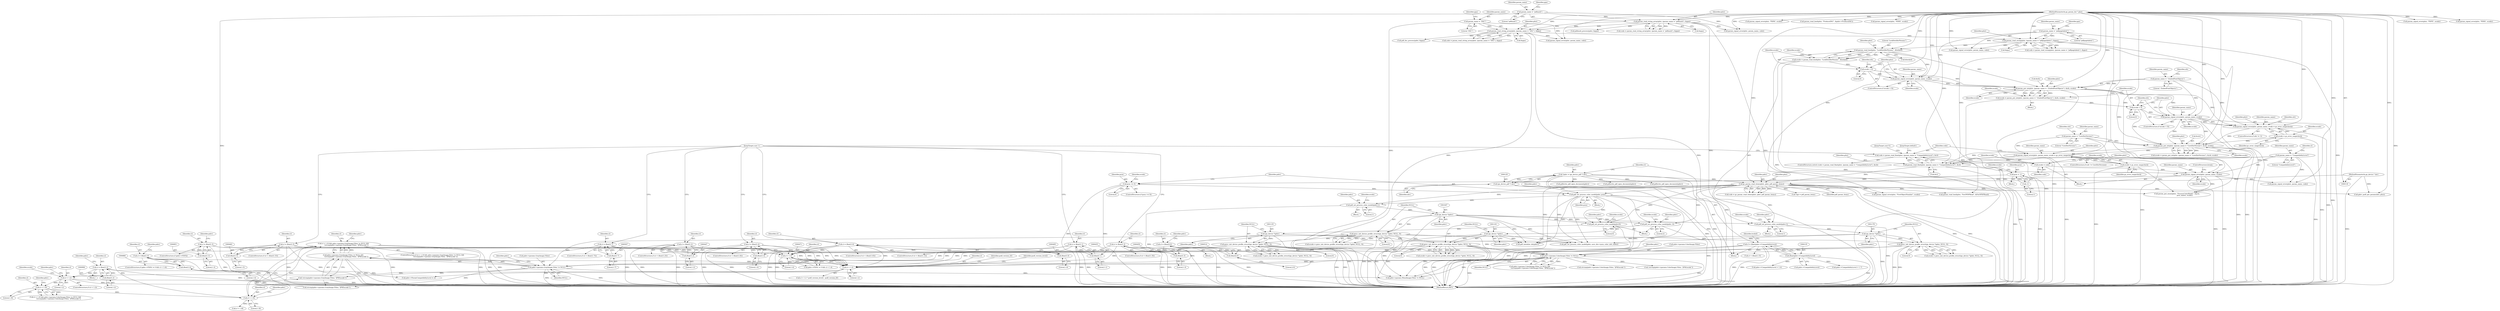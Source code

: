 digraph "0_ghostscript_c3476dde7743761a4e1d39a631716199b696b880@API" {
"1001226" [label="(Call,cl < 1.5f && pdev->params.GrayImage.Filter != NULL &&\n            !strcmp(pdev->params.GrayImage.Filter, \"JPXEncode\"))"];
"1001227" [label="(Call,cl < 1.5f)"];
"1001192" [label="(Call,cl < 1.5f)"];
"1000946" [label="(Call,cl < 1.2)"];
"1000903" [label="(Call,cl = (float)1.2)"];
"1000905" [label="(Call,(float)1.2)"];
"1000873" [label="(Call,cl < 1.2)"];
"1000848" [label="(Call,cl = (float)1.3)"];
"1000850" [label="(Call,(float)1.3)"];
"1000456" [label="(Call,cl = (float)1.3)"];
"1000458" [label="(Call,(float)1.3)"];
"1000492" [label="(Call,cl = (float)1.6)"];
"1000494" [label="(Call,(float)1.6)"];
"1000863" [label="(Call,cl = (float)1.4)"];
"1000865" [label="(Call,(float)1.4)"];
"1000468" [label="(Call,cl = (float)1.4)"];
"1000470" [label="(Call,(float)1.4)"];
"1000444" [label="(Call,cl = (float)1.2)"];
"1000446" [label="(Call,(float)1.2)"];
"1000504" [label="(Call,cl = (float)1.7)"];
"1000506" [label="(Call,(float)1.7)"];
"1000511" [label="(Call,cl = (float)2.0)"];
"1000513" [label="(Call,(float)2.0)"];
"1000480" [label="(Call,cl = (float)1.5)"];
"1000482" [label="(Call,(float)1.5)"];
"1000860" [label="(Call,cl < 1.4)"];
"1000432" [label="(Call,cl = (float)1.1)"];
"1000434" [label="(Call,(float)1.1)"];
"1000132" [label="(Call,cl = (float)pdev->CompatibilityLevel)"];
"1000134" [label="(Call,(float)pdev->CompatibilityLevel)"];
"1001230" [label="(Call,pdev->params.GrayImage.Filter != NULL &&\n            !strcmp(pdev->params.GrayImage.Filter, \"JPXEncode\"))"];
"1001231" [label="(Call,pdev->params.GrayImage.Filter != NULL)"];
"1001045" [label="(Call,gsicc_init_device_profile_struct((gx_device *)pdev, NULL, 0))"];
"1001046" [label="(Call,(gx_device *)pdev)"];
"1001040" [label="(Call,pdf_set_process_color_model(pdev,1))"];
"1000670" [label="(Call,pdf_set_process_color_model(pdev, pcm))"];
"1000549" [label="(Call,gs_param_read_items(plist, pdev, pdf_param_items))"];
"1000410" [label="(Call,param_signal_error(plist, param_name, ecode))"];
"1000398" [label="(Call,param_read_float(plist, (param_name = \"CompatibilityLevel\"), &cl))"];
"1000389" [label="(Call,param_signal_error(plist, param_name, ecode = gs_error_rangecheck))"];
"1000370" [label="(Call,param_put_int(plist, (param_name = \"CoreDistVersion\"), &cdv, ecode))"];
"1000357" [label="(Call,param_signal_error(plist, param_name, ecode = gs_error_rangecheck))"];
"1000349" [label="(Call,param_signal_error(plist, param_name, ecode))"];
"1000337" [label="(Call,param_put_int(plist, (param_name = \".EmbedFontObjects\"), &efo, ecode))"];
"1000317" [label="(Call,param_read_bool(plist, \"LockDistillerParams\", &locked))"];
"1000250" [label="(Call,param_read_string(plist, (param_name = \"pdfpagelabels\"), &pps))"];
"1000206" [label="(Call,param_read_string_array(plist, (param_name = \"DSC\"), &ppa))"];
"1000162" [label="(Call,param_read_string_array(plist, (param_name = \"pdfmark\"), &ppa))"];
"1000121" [label="(MethodParameterIn,gs_param_list * plist)"];
"1000164" [label="(Call,param_name = \"pdfmark\")"];
"1000208" [label="(Call,param_name = \"DSC\")"];
"1000252" [label="(Call,param_name = \"pdfpagelabels\")"];
"1000326" [label="(Call,param_signal_error(plist, param_name, ecode))"];
"1000323" [label="(Call,ecode < 0)"];
"1000315" [label="(Call,ecode = param_read_bool(plist, \"LockDistillerParams\", &locked))"];
"1000339" [label="(Call,param_name = \".EmbedFontObjects\")"];
"1000346" [label="(Call,ecode < 0)"];
"1000335" [label="(Call,ecode = param_put_int(plist, (param_name = \".EmbedFontObjects\"), &efo, ecode))"];
"1000360" [label="(Call,ecode = gs_error_rangecheck)"];
"1000372" [label="(Call,param_name = \"CoreDistVersion\")"];
"1000392" [label="(Call,ecode = gs_error_rangecheck)"];
"1000400" [label="(Call,param_name = \"CompatibilityLevel\")"];
"1000407" [label="(Call,ecode = code)"];
"1000396" [label="(Call,code = param_read_float(plist, (param_name = \"CompatibilityLevel\"), &cl))"];
"1000126" [label="(Call,*pdev = (gx_device_pdf *) dev)"];
"1000128" [label="(Call,(gx_device_pdf *) dev)"];
"1000119" [label="(MethodParameterIn,gx_device * dev)"];
"1000666" [label="(Call,pcm >= 0)"];
"1000652" [label="(Call,pcm = -1)"];
"1000654" [label="(Call,-1)"];
"1001133" [label="(Call,gsicc_init_device_profile_struct((gx_device *)pdev, NULL, 0))"];
"1001134" [label="(Call,(gx_device *)pdev)"];
"1001128" [label="(Call,pdf_set_process_color_model(pdev,0))"];
"1001099" [label="(Call,gsicc_init_device_profile_struct((gx_device *)pdev, NULL, 0))"];
"1001100" [label="(Call,(gx_device *)pdev)"];
"1001094" [label="(Call,pdf_set_process_color_model(pdev, 2))"];
"1001176" [label="(Call,gsicc_init_device_profile_struct((gx_device *)pdev, NULL, 0))"];
"1001177" [label="(Call,(gx_device *)pdev)"];
"1001171" [label="(Call,pdf_set_process_color_model(pdev,1))"];
"1001196" [label="(Call,pdev->params.ColorImage.Filter != NULL)"];
"1001240" [label="(Call,!strcmp(pdev->params.GrayImage.Filter, \"JPXEncode\"))"];
"1000561" [label="(Call,param_read_bool(plist, \"ForOPDFRead\", &ForOPDFRead))"];
"1001192" [label="(Call,cl < 1.5f)"];
"1000494" [label="(Call,(float)1.6)"];
"1000326" [label="(Call,param_signal_error(plist, param_name, ecode))"];
"1000482" [label="(Call,(float)1.5)"];
"1000667" [label="(Identifier,pcm)"];
"1000391" [label="(Identifier,param_name)"];
"1001102" [label="(Identifier,pdev)"];
"1000401" [label="(Identifier,param_name)"];
"1001174" [label="(Call,ecode = gsicc_init_device_profile_struct((gx_device *)pdev, NULL, 0))"];
"1000864" [label="(Identifier,cl)"];
"1000515" [label="(Literal,2.0)"];
"1000672" [label="(Identifier,pcm)"];
"1001095" [label="(Identifier,pdev)"];
"1000340" [label="(Identifier,param_name)"];
"1000469" [label="(Identifier,cl)"];
"1000547" [label="(Call,code = gs_param_read_items(plist, pdev, pdf_param_items))"];
"1001228" [label="(Identifier,cl)"];
"1000371" [label="(Identifier,plist)"];
"1000375" [label="(Call,&cdv)"];
"1000402" [label="(Literal,\"CompatibilityLevel\")"];
"1000848" [label="(Call,cl = (float)1.3)"];
"1001181" [label="(Literal,0)"];
"1001227" [label="(Call,cl < 1.5f)"];
"1000873" [label="(Call,cl < 1.2)"];
"1000551" [label="(Identifier,pdev)"];
"1000127" [label="(Identifier,pdev)"];
"1000506" [label="(Call,(float)1.7)"];
"1000946" [label="(Call,cl < 1.2)"];
"1001048" [label="(Identifier,pdev)"];
"1000207" [label="(Identifier,plist)"];
"1000362" [label="(Identifier,gs_error_rangecheck)"];
"1000376" [label="(Identifier,cdv)"];
"1000254" [label="(Literal,\"pdfpagelabels\")"];
"1000957" [label="(Call,gdev_psdf_put_params(dev, plist))"];
"1000956" [label="(Identifier,ecode)"];
"1000952" [label="(Identifier,pdev)"];
"1001262" [label="(Call,cl < 1.4f)"];
"1001129" [label="(Identifier,pdev)"];
"1000345" [label="(ControlStructure,if (ecode < 0))"];
"1000675" [label="(Identifier,pdev)"];
"1000128" [label="(Call,(gx_device_pdf *) dev)"];
"1001241" [label="(Call,strcmp(pdev->params.GrayImage.Filter, \"JPXEncode\"))"];
"1000492" [label="(Call,cl = (float)1.6)"];
"1000470" [label="(Call,(float)1.4)"];
"1000505" [label="(Identifier,cl)"];
"1000852" [label="(Literal,1.3)"];
"1000377" [label="(Identifier,ecode)"];
"1000352" [label="(Identifier,ecode)"];
"1001046" [label="(Call,(gx_device *)pdev)"];
"1000945" [label="(ControlStructure,if (cl < 1.2))"];
"1000175" [label="(Call,pdfwrite_pdf_open_document(pdev))"];
"1001097" [label="(Call,ecode = gsicc_init_device_profile_struct((gx_device *)pdev, NULL, 0))"];
"1000792" [label="(Call,param_signal_error(plist, \"PDFX\", ecode))"];
"1001204" [label="(Identifier,NULL)"];
"1000360" [label="(Call,ecode = gs_error_rangecheck)"];
"1000336" [label="(Identifier,ecode)"];
"1000415" [label="(JumpTarget,case 0:)"];
"1000403" [label="(Call,&cl)"];
"1001131" [label="(Call,ecode = gsicc_init_device_profile_struct((gx_device *)pdev, NULL, 0))"];
"1001511" [label="(Call,*ppi = pdf_param_items)"];
"1001253" [label="(Identifier,pdev)"];
"1000134" [label="(Call,(float)pdev->CompatibilityLevel)"];
"1000948" [label="(Literal,1.2)"];
"1000330" [label="(Block,)"];
"1000444" [label="(Call,cl = (float)1.2)"];
"1001043" [label="(Call,ecode = gsicc_init_device_profile_struct((gx_device *)pdev, NULL, 0))"];
"1000122" [label="(Block,)"];
"1001235" [label="(Identifier,pdev)"];
"1000436" [label="(Literal,1.1)"];
"1001200" [label="(Identifier,pdev)"];
"1000162" [label="(Call,param_read_string_array(plist, (param_name = \"pdfmark\"), &ppa))"];
"1001179" [label="(Identifier,pdev)"];
"1000658" [label="(Call,param_put_enum(plist, \"ProcessColorModel\", &pcm,\n                               pcm_names, ecode))"];
"1000882" [label="(Block,)"];
"1000433" [label="(Identifier,cl)"];
"1000361" [label="(Identifier,ecode)"];
"1001490" [label="(Call,pdf_set_process_color_model(pdev, save_dev->pcm_color_info_index))"];
"1001094" [label="(Call,pdf_set_process_color_model(pdev, 2))"];
"1000726" [label="(Call,param_signal_error(plist, \"PDFA\", ecode))"];
"1000307" [label="(Call,param_signal_error(plist, param_name, code))"];
"1000206" [label="(Call,param_read_string_array(plist, (param_name = \"DSC\"), &ppa))"];
"1001130" [label="(Literal,0)"];
"1001180" [label="(Identifier,NULL)"];
"1000504" [label="(Call,cl = (float)1.7)"];
"1000705" [label="(Call,param_signal_error(plist, param_name, code))"];
"1001138" [label="(Literal,0)"];
"1000666" [label="(Call,pcm >= 0)"];
"1000645" [label="(Call,param_signal_error(plist, \"FirstObjectNumber\", ecode))"];
"1001175" [label="(Identifier,ecode)"];
"1000513" [label="(Call,(float)2.0)"];
"1000204" [label="(Call,code = param_read_string_array(plist, (param_name = \"DSC\"), &ppa))"];
"1000359" [label="(Identifier,param_name)"];
"1000405" [label="(Block,)"];
"1001263" [label="(Identifier,cl)"];
"1000136" [label="(Call,pdev->CompatibilityLevel)"];
"1000498" [label="(ControlStructure,if (cl < (float)1.75))"];
"1000275" [label="(Call,pdfwrite_pdf_open_document(pdev))"];
"1000212" [label="(Identifier,ppa)"];
"1001137" [label="(Identifier,NULL)"];
"1001062" [label="(Block,)"];
"1000413" [label="(Identifier,ecode)"];
"1001226" [label="(Call,cl < 1.5f && pdev->params.GrayImage.Filter != NULL &&\n            !strcmp(pdev->params.GrayImage.Filter, \"JPXEncode\"))"];
"1000253" [label="(Identifier,param_name)"];
"1000256" [label="(Identifier,pps)"];
"1000319" [label="(Literal,\"LockDistillerParams\")"];
"1000255" [label="(Call,&pps)"];
"1000874" [label="(Identifier,cl)"];
"1000323" [label="(Call,ecode < 0)"];
"1001173" [label="(Literal,1)"];
"1001100" [label="(Call,(gx_device *)pdev)"];
"1000774" [label="(Call,param_signal_error(plist, \"PDFA\", ecode))"];
"1000432" [label="(Call,cl = (float)1.1)"];
"1000531" [label="(JumpTarget,case 1:)"];
"1000346" [label="(Call,ecode < 0)"];
"1001040" [label="(Call,pdf_set_process_color_model(pdev,1))"];
"1000322" [label="(ControlStructure,if (ecode < 0))"];
"1001104" [label="(Literal,0)"];
"1000434" [label="(Call,(float)1.1)"];
"1000389" [label="(Call,param_signal_error(plist, param_name, ecode = gs_error_rangecheck))"];
"1000370" [label="(Call,param_put_int(plist, (param_name = \"CoreDistVersion\"), &cdv, ecode))"];
"1000450" [label="(ControlStructure,if (cl < (float)1.35))"];
"1000904" [label="(Identifier,cl)"];
"1001232" [label="(Call,pdev->params.GrayImage.Filter)"];
"1000493" [label="(Identifier,cl)"];
"1000550" [label="(Identifier,plist)"];
"1000349" [label="(Call,param_signal_error(plist, param_name, ecode))"];
"1000366" [label="(Identifier,cdv)"];
"1000165" [label="(Identifier,param_name)"];
"1000481" [label="(Identifier,cl)"];
"1000353" [label="(ControlStructure,if (efo != 1))"];
"1000344" [label="(Identifier,ecode)"];
"1000863" [label="(Call,cl = (float)1.4)"];
"1001132" [label="(Identifier,ecode)"];
"1000671" [label="(Identifier,pdev)"];
"1000940" [label="(Call,pdev->ParamCompatibilityLevel = cl)"];
"1000669" [label="(Block,)"];
"1001044" [label="(Identifier,ecode)"];
"1000867" [label="(Literal,1.4)"];
"1000209" [label="(Identifier,param_name)"];
"1000351" [label="(Identifier,param_name)"];
"1000357" [label="(Call,param_signal_error(plist, param_name, ecode = gs_error_rangecheck))"];
"1001245" [label="(Identifier,pdev)"];
"1000329" [label="(Identifier,ecode)"];
"1000164" [label="(Call,param_name = \"pdfmark\")"];
"1001240" [label="(Call,!strcmp(pdev->params.GrayImage.Filter, \"JPXEncode\"))"];
"1000160" [label="(Call,code = param_read_string_array(plist, (param_name = \"pdfmark\"), &ppa))"];
"1000393" [label="(Identifier,ecode)"];
"1000474" [label="(ControlStructure,if (cl < (float)1.55))"];
"1000126" [label="(Call,*pdev = (gx_device_pdf *) dev)"];
"1000132" [label="(Call,cl = (float)pdev->CompatibilityLevel)"];
"1000373" [label="(Identifier,param_name)"];
"1000947" [label="(Identifier,cl)"];
"1000438" [label="(ControlStructure,if (cl < (float)1.25))"];
"1000448" [label="(Literal,1.2)"];
"1001194" [label="(Literal,1.5f)"];
"1000446" [label="(Call,(float)1.2)"];
"1001191" [label="(Call,cl < 1.5f && pdev->params.ColorImage.Filter != NULL &&\n            !strcmp(pdev->params.ColorImage.Filter, \"JPXEncode\"))"];
"1001196" [label="(Call,pdev->params.ColorImage.Filter != NULL)"];
"1001030" [label="(Block,)"];
"1000324" [label="(Identifier,ecode)"];
"1001195" [label="(Call,pdev->params.ColorImage.Filter != NULL &&\n            !strcmp(pdev->params.ColorImage.Filter, \"JPXEncode\"))"];
"1000130" [label="(Identifier,dev)"];
"1000385" [label="(ControlStructure,if (cdv != CoreDistVersion))"];
"1000967" [label="(Call,pdev->CompatibilityLevel > 1.7)"];
"1000395" [label="(ControlStructure,switch (code = param_read_float(plist, (param_name = \"CompatibilityLevel\"), &cl)))"];
"1000368" [label="(Call,ecode = param_put_int(plist, (param_name = \"CoreDistVersion\"), &cdv, ecode))"];
"1000355" [label="(Identifier,efo)"];
"1000685" [label="(Identifier,ecode)"];
"1000486" [label="(ControlStructure,if (cl < (float)1.65))"];
"1000392" [label="(Call,ecode = gs_error_rangecheck)"];
"1001041" [label="(Identifier,pdev)"];
"1001549" [label="(MethodReturn,RET)"];
"1000315" [label="(Call,ecode = param_read_bool(plist, \"LockDistillerParams\", &locked))"];
"1000854" [label="(Call,pdev->PDFA != 0 && cl < 1.4)"];
"1000696" [label="(Call,param_read_bool(plist, \"ProduceDSC\", &pdev->ProduceDSC))"];
"1000877" [label="(Identifier,psdf_version_ll3)"];
"1001128" [label="(Call,pdf_set_process_color_model(pdev,0))"];
"1000166" [label="(Literal,\"pdfmark\")"];
"1000325" [label="(Literal,0)"];
"1001225" [label="(ControlStructure,if (cl < 1.5f && pdev->params.GrayImage.Filter != NULL &&\n            !strcmp(pdev->params.GrayImage.Filter, \"JPXEncode\")))"];
"1000426" [label="(ControlStructure,if (cl < (float)1.15))"];
"1001176" [label="(Call,gsicc_init_device_profile_struct((gx_device *)pdev, NULL, 0))"];
"1001350" [label="(Call,pdf_initialize_ids(pdev))"];
"1000240" [label="(Call,param_signal_error(plist, param_name, code))"];
"1000133" [label="(Identifier,cl)"];
"1001136" [label="(Identifier,pdev)"];
"1000141" [label="(Identifier,locked)"];
"1000396" [label="(Call,code = param_read_float(plist, (param_name = \"CompatibilityLevel\"), &cl))"];
"1000511" [label="(Call,cl = (float)2.0)"];
"1000520" [label="(Identifier,pdev)"];
"1000328" [label="(Identifier,param_name)"];
"1000407" [label="(Call,ecode = code)"];
"1000411" [label="(Identifier,plist)"];
"1000408" [label="(Identifier,ecode)"];
"1000342" [label="(Call,&efo)"];
"1000208" [label="(Call,param_name = \"DSC\")"];
"1000320" [label="(Call,&locked)"];
"1000457" [label="(Identifier,cl)"];
"1000876" [label="(Identifier,psdf_version_level2)"];
"1001049" [label="(Identifier,NULL)"];
"1000211" [label="(Call,&ppa)"];
"1000406" [label="(JumpTarget,default:)"];
"1000510" [label="(Block,)"];
"1001134" [label="(Call,(gx_device *)pdev)"];
"1001050" [label="(Literal,0)"];
"1000400" [label="(Call,param_name = \"CompatibilityLevel\")"];
"1000335" [label="(Call,ecode = param_put_int(plist, (param_name = \".EmbedFontObjects\"), &efo, ecode))"];
"1001171" [label="(Call,pdf_set_process_color_model(pdev,1))"];
"1000348" [label="(Literal,0)"];
"1000872" [label="(Call,cl < 1.2 ? psdf_version_level2 : psdf_version_ll3)"];
"1000210" [label="(Literal,\"DSC\")"];
"1000670" [label="(Call,pdf_set_process_color_model(pdev, pcm))"];
"1000905" [label="(Call,(float)1.2)"];
"1000317" [label="(Call,param_read_bool(plist, \"LockDistillerParams\", &locked))"];
"1000185" [label="(Call,pdfmark_process(pdev, &ppa))"];
"1000862" [label="(Literal,1.4)"];
"1000252" [label="(Call,param_name = \"pdfpagelabels\")"];
"1000907" [label="(Literal,1.2)"];
"1000462" [label="(ControlStructure,if (cl < (float)1.45))"];
"1000397" [label="(Identifier,code)"];
"1000316" [label="(Identifier,ecode)"];
"1000248" [label="(Call,code = param_read_string(plist, (param_name = \"pdfpagelabels\"), &pps))"];
"1000460" [label="(Literal,1.3)"];
"1000549" [label="(Call,gs_param_read_items(plist, pdev, pdf_param_items))"];
"1001133" [label="(Call,gsicc_init_device_profile_struct((gx_device *)pdev, NULL, 0))"];
"1000468" [label="(Call,cl = (float)1.4)"];
"1001099" [label="(Call,gsicc_init_device_profile_struct((gx_device *)pdev, NULL, 0))"];
"1000399" [label="(Identifier,plist)"];
"1000338" [label="(Identifier,plist)"];
"1000860" [label="(Call,cl < 1.4)"];
"1000844" [label="(ControlStructure,if (pdev->PDFX))"];
"1001098" [label="(Identifier,ecode)"];
"1001161" [label="(Block,)"];
"1001210" [label="(Identifier,pdev)"];
"1000327" [label="(Identifier,plist)"];
"1001177" [label="(Call,(gx_device *)pdev)"];
"1000496" [label="(Literal,1.6)"];
"1000853" [label="(ControlStructure,if (pdev->PDFA != 0 && cl < 1.4))"];
"1000456" [label="(Call,cl = (float)1.3)"];
"1000343" [label="(Identifier,efo)"];
"1001096" [label="(Literal,2)"];
"1001229" [label="(Literal,1.5f)"];
"1000828" [label="(Call,pdev->CompatibilityLevel < 1.4)"];
"1001239" [label="(Identifier,NULL)"];
"1000394" [label="(Identifier,gs_error_rangecheck)"];
"1000850" [label="(Call,(float)1.3)"];
"1000219" [label="(Call,pdfwrite_pdf_open_document(pdev))"];
"1000652" [label="(Call,pcm = -1)"];
"1000410" [label="(Call,param_signal_error(plist, param_name, ecode))"];
"1000655" [label="(Literal,1)"];
"1000163" [label="(Identifier,plist)"];
"1000849" [label="(Identifier,cl)"];
"1000654" [label="(Call,-1)"];
"1001103" [label="(Identifier,NULL)"];
"1000347" [label="(Identifier,ecode)"];
"1001197" [label="(Call,pdev->params.ColorImage.Filter)"];
"1000251" [label="(Identifier,plist)"];
"1000167" [label="(Call,&ppa)"];
"1000333" [label="(Identifier,efo)"];
"1001230" [label="(Call,pdev->params.GrayImage.Filter != NULL &&\n            !strcmp(pdev->params.GrayImage.Filter, \"JPXEncode\"))"];
"1001206" [label="(Call,strcmp(pdev->params.ColorImage.Filter, \"JPXEncode\"))"];
"1000196" [label="(Call,param_signal_error(plist, param_name, code))"];
"1000649" [label="(Block,)"];
"1000119" [label="(MethodParameterIn,gx_device * dev)"];
"1001231" [label="(Call,pdev->params.GrayImage.Filter != NULL)"];
"1001266" [label="(Call,pdev->params.MonoImage.Filter != NULL)"];
"1001042" [label="(Literal,1)"];
"1000657" [label="(Identifier,ecode)"];
"1000512" [label="(Identifier,cl)"];
"1000480" [label="(Call,cl = (float)1.5)"];
"1000668" [label="(Literal,0)"];
"1000865" [label="(Call,(float)1.4)"];
"1000427" [label="(Call,cl < (float)1.15)"];
"1000910" [label="(Identifier,pdev)"];
"1000552" [label="(Identifier,pdf_param_items)"];
"1000398" [label="(Call,param_read_float(plist, (param_name = \"CompatibilityLevel\"), &cl))"];
"1000318" [label="(Identifier,plist)"];
"1000168" [label="(Identifier,ppa)"];
"1000390" [label="(Identifier,plist)"];
"1000903" [label="(Call,cl = (float)1.2)"];
"1000857" [label="(Identifier,pdev)"];
"1000339" [label="(Call,param_name = \".EmbedFontObjects\")"];
"1000350" [label="(Identifier,plist)"];
"1000812" [label="(Call,param_signal_error(plist, \"PDFA\", ecode))"];
"1000358" [label="(Identifier,plist)"];
"1000472" [label="(Literal,1.4)"];
"1000445" [label="(Identifier,cl)"];
"1000458" [label="(Call,(float)1.3)"];
"1000414" [label="(ControlStructure,break;)"];
"1000372" [label="(Call,param_name = \"CoreDistVersion\")"];
"1000337" [label="(Call,param_put_int(plist, (param_name = \".EmbedFontObjects\"), &efo, ecode))"];
"1000341" [label="(Literal,\".EmbedFontObjects\")"];
"1000404" [label="(Identifier,cl)"];
"1000665" [label="(ControlStructure,if (pcm >= 0))"];
"1000875" [label="(Literal,1.2)"];
"1000508" [label="(Literal,1.7)"];
"1000250" [label="(Call,param_read_string(plist, (param_name = \"pdfpagelabels\"), &pps))"];
"1001172" [label="(Identifier,pdev)"];
"1000861" [label="(Identifier,cl)"];
"1000484" [label="(Literal,1.5)"];
"1001193" [label="(Identifier,cl)"];
"1000412" [label="(Identifier,param_name)"];
"1000653" [label="(Identifier,pcm)"];
"1000409" [label="(Identifier,code)"];
"1001205" [label="(Call,!strcmp(pdev->params.ColorImage.Filter, \"JPXEncode\"))"];
"1001045" [label="(Call,gsicc_init_device_profile_struct((gx_device *)pdev, NULL, 0))"];
"1000870" [label="(Identifier,pdev)"];
"1000229" [label="(Call,pdf_dsc_process(pdev, &ppa))"];
"1000374" [label="(Literal,\"CoreDistVersion\")"];
"1000121" [label="(MethodParameterIn,gs_param_list * plist)"];
"1001226" -> "1001225"  [label="AST: "];
"1001226" -> "1001227"  [label="CFG: "];
"1001226" -> "1001230"  [label="CFG: "];
"1001227" -> "1001226"  [label="AST: "];
"1001230" -> "1001226"  [label="AST: "];
"1001253" -> "1001226"  [label="CFG: "];
"1001263" -> "1001226"  [label="CFG: "];
"1001226" -> "1001549"  [label="DDG: "];
"1001226" -> "1001549"  [label="DDG: "];
"1001226" -> "1001549"  [label="DDG: "];
"1001227" -> "1001226"  [label="DDG: "];
"1001227" -> "1001226"  [label="DDG: "];
"1001230" -> "1001226"  [label="DDG: "];
"1001230" -> "1001226"  [label="DDG: "];
"1001227" -> "1001229"  [label="CFG: "];
"1001228" -> "1001227"  [label="AST: "];
"1001229" -> "1001227"  [label="AST: "];
"1001235" -> "1001227"  [label="CFG: "];
"1001192" -> "1001227"  [label="DDG: "];
"1001227" -> "1001262"  [label="DDG: "];
"1001192" -> "1001191"  [label="AST: "];
"1001192" -> "1001194"  [label="CFG: "];
"1001193" -> "1001192"  [label="AST: "];
"1001194" -> "1001192"  [label="AST: "];
"1001200" -> "1001192"  [label="CFG: "];
"1001191" -> "1001192"  [label="CFG: "];
"1001192" -> "1001191"  [label="DDG: "];
"1001192" -> "1001191"  [label="DDG: "];
"1000946" -> "1001192"  [label="DDG: "];
"1000946" -> "1000945"  [label="AST: "];
"1000946" -> "1000948"  [label="CFG: "];
"1000947" -> "1000946"  [label="AST: "];
"1000948" -> "1000946"  [label="AST: "];
"1000952" -> "1000946"  [label="CFG: "];
"1000956" -> "1000946"  [label="CFG: "];
"1000946" -> "1001549"  [label="DDG: "];
"1000946" -> "1001549"  [label="DDG: "];
"1000903" -> "1000946"  [label="DDG: "];
"1000873" -> "1000946"  [label="DDG: "];
"1000903" -> "1000882"  [label="AST: "];
"1000903" -> "1000905"  [label="CFG: "];
"1000904" -> "1000903"  [label="AST: "];
"1000905" -> "1000903"  [label="AST: "];
"1000910" -> "1000903"  [label="CFG: "];
"1000903" -> "1001549"  [label="DDG: "];
"1000905" -> "1000903"  [label="DDG: "];
"1000903" -> "1000940"  [label="DDG: "];
"1000905" -> "1000907"  [label="CFG: "];
"1000906" -> "1000905"  [label="AST: "];
"1000907" -> "1000905"  [label="AST: "];
"1000873" -> "1000872"  [label="AST: "];
"1000873" -> "1000875"  [label="CFG: "];
"1000874" -> "1000873"  [label="AST: "];
"1000875" -> "1000873"  [label="AST: "];
"1000876" -> "1000873"  [label="CFG: "];
"1000877" -> "1000873"  [label="CFG: "];
"1000848" -> "1000873"  [label="DDG: "];
"1000456" -> "1000873"  [label="DDG: "];
"1000492" -> "1000873"  [label="DDG: "];
"1000863" -> "1000873"  [label="DDG: "];
"1000468" -> "1000873"  [label="DDG: "];
"1000444" -> "1000873"  [label="DDG: "];
"1000504" -> "1000873"  [label="DDG: "];
"1000511" -> "1000873"  [label="DDG: "];
"1000480" -> "1000873"  [label="DDG: "];
"1000860" -> "1000873"  [label="DDG: "];
"1000432" -> "1000873"  [label="DDG: "];
"1000132" -> "1000873"  [label="DDG: "];
"1000873" -> "1000940"  [label="DDG: "];
"1000848" -> "1000844"  [label="AST: "];
"1000848" -> "1000850"  [label="CFG: "];
"1000849" -> "1000848"  [label="AST: "];
"1000850" -> "1000848"  [label="AST: "];
"1000857" -> "1000848"  [label="CFG: "];
"1000848" -> "1001549"  [label="DDG: "];
"1000850" -> "1000848"  [label="DDG: "];
"1000848" -> "1000860"  [label="DDG: "];
"1000850" -> "1000852"  [label="CFG: "];
"1000851" -> "1000850"  [label="AST: "];
"1000852" -> "1000850"  [label="AST: "];
"1000456" -> "1000450"  [label="AST: "];
"1000456" -> "1000458"  [label="CFG: "];
"1000457" -> "1000456"  [label="AST: "];
"1000458" -> "1000456"  [label="AST: "];
"1000531" -> "1000456"  [label="CFG: "];
"1000456" -> "1001549"  [label="DDG: "];
"1000456" -> "1001549"  [label="DDG: "];
"1000458" -> "1000456"  [label="DDG: "];
"1000456" -> "1000860"  [label="DDG: "];
"1000458" -> "1000460"  [label="CFG: "];
"1000459" -> "1000458"  [label="AST: "];
"1000460" -> "1000458"  [label="AST: "];
"1000492" -> "1000486"  [label="AST: "];
"1000492" -> "1000494"  [label="CFG: "];
"1000493" -> "1000492"  [label="AST: "];
"1000494" -> "1000492"  [label="AST: "];
"1000531" -> "1000492"  [label="CFG: "];
"1000492" -> "1001549"  [label="DDG: "];
"1000492" -> "1001549"  [label="DDG: "];
"1000494" -> "1000492"  [label="DDG: "];
"1000492" -> "1000860"  [label="DDG: "];
"1000494" -> "1000496"  [label="CFG: "];
"1000495" -> "1000494"  [label="AST: "];
"1000496" -> "1000494"  [label="AST: "];
"1000863" -> "1000853"  [label="AST: "];
"1000863" -> "1000865"  [label="CFG: "];
"1000864" -> "1000863"  [label="AST: "];
"1000865" -> "1000863"  [label="AST: "];
"1000870" -> "1000863"  [label="CFG: "];
"1000863" -> "1001549"  [label="DDG: "];
"1000865" -> "1000863"  [label="DDG: "];
"1000865" -> "1000867"  [label="CFG: "];
"1000866" -> "1000865"  [label="AST: "];
"1000867" -> "1000865"  [label="AST: "];
"1000468" -> "1000462"  [label="AST: "];
"1000468" -> "1000470"  [label="CFG: "];
"1000469" -> "1000468"  [label="AST: "];
"1000470" -> "1000468"  [label="AST: "];
"1000531" -> "1000468"  [label="CFG: "];
"1000468" -> "1001549"  [label="DDG: "];
"1000468" -> "1001549"  [label="DDG: "];
"1000470" -> "1000468"  [label="DDG: "];
"1000468" -> "1000860"  [label="DDG: "];
"1000470" -> "1000472"  [label="CFG: "];
"1000471" -> "1000470"  [label="AST: "];
"1000472" -> "1000470"  [label="AST: "];
"1000444" -> "1000438"  [label="AST: "];
"1000444" -> "1000446"  [label="CFG: "];
"1000445" -> "1000444"  [label="AST: "];
"1000446" -> "1000444"  [label="AST: "];
"1000531" -> "1000444"  [label="CFG: "];
"1000444" -> "1001549"  [label="DDG: "];
"1000444" -> "1001549"  [label="DDG: "];
"1000446" -> "1000444"  [label="DDG: "];
"1000444" -> "1000860"  [label="DDG: "];
"1000446" -> "1000448"  [label="CFG: "];
"1000447" -> "1000446"  [label="AST: "];
"1000448" -> "1000446"  [label="AST: "];
"1000504" -> "1000498"  [label="AST: "];
"1000504" -> "1000506"  [label="CFG: "];
"1000505" -> "1000504"  [label="AST: "];
"1000506" -> "1000504"  [label="AST: "];
"1000531" -> "1000504"  [label="CFG: "];
"1000504" -> "1001549"  [label="DDG: "];
"1000504" -> "1001549"  [label="DDG: "];
"1000506" -> "1000504"  [label="DDG: "];
"1000504" -> "1000860"  [label="DDG: "];
"1000506" -> "1000508"  [label="CFG: "];
"1000507" -> "1000506"  [label="AST: "];
"1000508" -> "1000506"  [label="AST: "];
"1000511" -> "1000510"  [label="AST: "];
"1000511" -> "1000513"  [label="CFG: "];
"1000512" -> "1000511"  [label="AST: "];
"1000513" -> "1000511"  [label="AST: "];
"1000520" -> "1000511"  [label="CFG: "];
"1000511" -> "1001549"  [label="DDG: "];
"1000511" -> "1001549"  [label="DDG: "];
"1000513" -> "1000511"  [label="DDG: "];
"1000511" -> "1000860"  [label="DDG: "];
"1000513" -> "1000515"  [label="CFG: "];
"1000514" -> "1000513"  [label="AST: "];
"1000515" -> "1000513"  [label="AST: "];
"1000480" -> "1000474"  [label="AST: "];
"1000480" -> "1000482"  [label="CFG: "];
"1000481" -> "1000480"  [label="AST: "];
"1000482" -> "1000480"  [label="AST: "];
"1000531" -> "1000480"  [label="CFG: "];
"1000480" -> "1001549"  [label="DDG: "];
"1000480" -> "1001549"  [label="DDG: "];
"1000482" -> "1000480"  [label="DDG: "];
"1000480" -> "1000860"  [label="DDG: "];
"1000482" -> "1000484"  [label="CFG: "];
"1000483" -> "1000482"  [label="AST: "];
"1000484" -> "1000482"  [label="AST: "];
"1000860" -> "1000854"  [label="AST: "];
"1000860" -> "1000862"  [label="CFG: "];
"1000861" -> "1000860"  [label="AST: "];
"1000862" -> "1000860"  [label="AST: "];
"1000854" -> "1000860"  [label="CFG: "];
"1000860" -> "1000854"  [label="DDG: "];
"1000860" -> "1000854"  [label="DDG: "];
"1000432" -> "1000860"  [label="DDG: "];
"1000132" -> "1000860"  [label="DDG: "];
"1000432" -> "1000426"  [label="AST: "];
"1000432" -> "1000434"  [label="CFG: "];
"1000433" -> "1000432"  [label="AST: "];
"1000434" -> "1000432"  [label="AST: "];
"1000531" -> "1000432"  [label="CFG: "];
"1000432" -> "1001549"  [label="DDG: "];
"1000432" -> "1001549"  [label="DDG: "];
"1000434" -> "1000432"  [label="DDG: "];
"1000434" -> "1000436"  [label="CFG: "];
"1000435" -> "1000434"  [label="AST: "];
"1000436" -> "1000434"  [label="AST: "];
"1000132" -> "1000122"  [label="AST: "];
"1000132" -> "1000134"  [label="CFG: "];
"1000133" -> "1000132"  [label="AST: "];
"1000134" -> "1000132"  [label="AST: "];
"1000141" -> "1000132"  [label="CFG: "];
"1000132" -> "1001549"  [label="DDG: "];
"1000132" -> "1001549"  [label="DDG: "];
"1000134" -> "1000132"  [label="DDG: "];
"1000132" -> "1000427"  [label="DDG: "];
"1000134" -> "1000136"  [label="CFG: "];
"1000135" -> "1000134"  [label="AST: "];
"1000136" -> "1000134"  [label="AST: "];
"1000134" -> "1001549"  [label="DDG: "];
"1000134" -> "1000828"  [label="DDG: "];
"1000134" -> "1000967"  [label="DDG: "];
"1001230" -> "1001231"  [label="CFG: "];
"1001230" -> "1001240"  [label="CFG: "];
"1001231" -> "1001230"  [label="AST: "];
"1001240" -> "1001230"  [label="AST: "];
"1001230" -> "1001549"  [label="DDG: "];
"1001230" -> "1001549"  [label="DDG: "];
"1001231" -> "1001230"  [label="DDG: "];
"1001231" -> "1001230"  [label="DDG: "];
"1001240" -> "1001230"  [label="DDG: "];
"1001231" -> "1001239"  [label="CFG: "];
"1001232" -> "1001231"  [label="AST: "];
"1001239" -> "1001231"  [label="AST: "];
"1001245" -> "1001231"  [label="CFG: "];
"1001231" -> "1001549"  [label="DDG: "];
"1001231" -> "1001549"  [label="DDG: "];
"1001045" -> "1001231"  [label="DDG: "];
"1001133" -> "1001231"  [label="DDG: "];
"1001099" -> "1001231"  [label="DDG: "];
"1001176" -> "1001231"  [label="DDG: "];
"1001196" -> "1001231"  [label="DDG: "];
"1001231" -> "1001240"  [label="DDG: "];
"1001231" -> "1001241"  [label="DDG: "];
"1001231" -> "1001266"  [label="DDG: "];
"1001045" -> "1001043"  [label="AST: "];
"1001045" -> "1001050"  [label="CFG: "];
"1001046" -> "1001045"  [label="AST: "];
"1001049" -> "1001045"  [label="AST: "];
"1001050" -> "1001045"  [label="AST: "];
"1001043" -> "1001045"  [label="CFG: "];
"1001045" -> "1001549"  [label="DDG: "];
"1001045" -> "1001549"  [label="DDG: "];
"1001045" -> "1001043"  [label="DDG: "];
"1001045" -> "1001043"  [label="DDG: "];
"1001045" -> "1001043"  [label="DDG: "];
"1001046" -> "1001045"  [label="DDG: "];
"1001045" -> "1001099"  [label="DDG: "];
"1001045" -> "1001133"  [label="DDG: "];
"1001045" -> "1001176"  [label="DDG: "];
"1001045" -> "1001196"  [label="DDG: "];
"1001045" -> "1001266"  [label="DDG: "];
"1001046" -> "1001048"  [label="CFG: "];
"1001047" -> "1001046"  [label="AST: "];
"1001048" -> "1001046"  [label="AST: "];
"1001049" -> "1001046"  [label="CFG: "];
"1001046" -> "1001549"  [label="DDG: "];
"1001040" -> "1001046"  [label="DDG: "];
"1001046" -> "1001094"  [label="DDG: "];
"1001046" -> "1001128"  [label="DDG: "];
"1001046" -> "1001171"  [label="DDG: "];
"1001046" -> "1001350"  [label="DDG: "];
"1001046" -> "1001490"  [label="DDG: "];
"1001040" -> "1001030"  [label="AST: "];
"1001040" -> "1001042"  [label="CFG: "];
"1001041" -> "1001040"  [label="AST: "];
"1001042" -> "1001040"  [label="AST: "];
"1001044" -> "1001040"  [label="CFG: "];
"1001040" -> "1001549"  [label="DDG: "];
"1000670" -> "1001040"  [label="DDG: "];
"1000549" -> "1001040"  [label="DDG: "];
"1000670" -> "1000669"  [label="AST: "];
"1000670" -> "1000672"  [label="CFG: "];
"1000671" -> "1000670"  [label="AST: "];
"1000672" -> "1000670"  [label="AST: "];
"1000675" -> "1000670"  [label="CFG: "];
"1000670" -> "1001549"  [label="DDG: "];
"1000670" -> "1001549"  [label="DDG: "];
"1000670" -> "1001549"  [label="DDG: "];
"1000549" -> "1000670"  [label="DDG: "];
"1000666" -> "1000670"  [label="DDG: "];
"1000670" -> "1001094"  [label="DDG: "];
"1000670" -> "1001128"  [label="DDG: "];
"1000670" -> "1001171"  [label="DDG: "];
"1000670" -> "1001350"  [label="DDG: "];
"1000670" -> "1001490"  [label="DDG: "];
"1000549" -> "1000547"  [label="AST: "];
"1000549" -> "1000552"  [label="CFG: "];
"1000550" -> "1000549"  [label="AST: "];
"1000551" -> "1000549"  [label="AST: "];
"1000552" -> "1000549"  [label="AST: "];
"1000547" -> "1000549"  [label="CFG: "];
"1000549" -> "1001549"  [label="DDG: "];
"1000549" -> "1001549"  [label="DDG: "];
"1000549" -> "1000547"  [label="DDG: "];
"1000549" -> "1000547"  [label="DDG: "];
"1000549" -> "1000547"  [label="DDG: "];
"1000410" -> "1000549"  [label="DDG: "];
"1000398" -> "1000549"  [label="DDG: "];
"1000121" -> "1000549"  [label="DDG: "];
"1000126" -> "1000549"  [label="DDG: "];
"1000549" -> "1000561"  [label="DDG: "];
"1000549" -> "1000645"  [label="DDG: "];
"1000549" -> "1000658"  [label="DDG: "];
"1000549" -> "1001094"  [label="DDG: "];
"1000549" -> "1001128"  [label="DDG: "];
"1000549" -> "1001171"  [label="DDG: "];
"1000549" -> "1001350"  [label="DDG: "];
"1000549" -> "1001490"  [label="DDG: "];
"1000549" -> "1001511"  [label="DDG: "];
"1000410" -> "1000405"  [label="AST: "];
"1000410" -> "1000413"  [label="CFG: "];
"1000411" -> "1000410"  [label="AST: "];
"1000412" -> "1000410"  [label="AST: "];
"1000413" -> "1000410"  [label="AST: "];
"1000414" -> "1000410"  [label="CFG: "];
"1000410" -> "1001549"  [label="DDG: "];
"1000410" -> "1001549"  [label="DDG: "];
"1000398" -> "1000410"  [label="DDG: "];
"1000121" -> "1000410"  [label="DDG: "];
"1000400" -> "1000410"  [label="DDG: "];
"1000407" -> "1000410"  [label="DDG: "];
"1000410" -> "1000658"  [label="DDG: "];
"1000410" -> "1000705"  [label="DDG: "];
"1000398" -> "1000396"  [label="AST: "];
"1000398" -> "1000403"  [label="CFG: "];
"1000399" -> "1000398"  [label="AST: "];
"1000400" -> "1000398"  [label="AST: "];
"1000403" -> "1000398"  [label="AST: "];
"1000396" -> "1000398"  [label="CFG: "];
"1000398" -> "1001549"  [label="DDG: "];
"1000398" -> "1000396"  [label="DDG: "];
"1000398" -> "1000396"  [label="DDG: "];
"1000389" -> "1000398"  [label="DDG: "];
"1000370" -> "1000398"  [label="DDG: "];
"1000121" -> "1000398"  [label="DDG: "];
"1000400" -> "1000398"  [label="DDG: "];
"1000389" -> "1000385"  [label="AST: "];
"1000389" -> "1000392"  [label="CFG: "];
"1000390" -> "1000389"  [label="AST: "];
"1000391" -> "1000389"  [label="AST: "];
"1000392" -> "1000389"  [label="AST: "];
"1000397" -> "1000389"  [label="CFG: "];
"1000389" -> "1001549"  [label="DDG: "];
"1000370" -> "1000389"  [label="DDG: "];
"1000121" -> "1000389"  [label="DDG: "];
"1000372" -> "1000389"  [label="DDG: "];
"1000392" -> "1000389"  [label="DDG: "];
"1000370" -> "1000368"  [label="AST: "];
"1000370" -> "1000377"  [label="CFG: "];
"1000371" -> "1000370"  [label="AST: "];
"1000372" -> "1000370"  [label="AST: "];
"1000375" -> "1000370"  [label="AST: "];
"1000377" -> "1000370"  [label="AST: "];
"1000368" -> "1000370"  [label="CFG: "];
"1000370" -> "1001549"  [label="DDG: "];
"1000370" -> "1001549"  [label="DDG: "];
"1000370" -> "1000368"  [label="DDG: "];
"1000370" -> "1000368"  [label="DDG: "];
"1000370" -> "1000368"  [label="DDG: "];
"1000357" -> "1000370"  [label="DDG: "];
"1000349" -> "1000370"  [label="DDG: "];
"1000349" -> "1000370"  [label="DDG: "];
"1000337" -> "1000370"  [label="DDG: "];
"1000121" -> "1000370"  [label="DDG: "];
"1000372" -> "1000370"  [label="DDG: "];
"1000360" -> "1000370"  [label="DDG: "];
"1000346" -> "1000370"  [label="DDG: "];
"1000357" -> "1000353"  [label="AST: "];
"1000357" -> "1000360"  [label="CFG: "];
"1000358" -> "1000357"  [label="AST: "];
"1000359" -> "1000357"  [label="AST: "];
"1000360" -> "1000357"  [label="AST: "];
"1000366" -> "1000357"  [label="CFG: "];
"1000357" -> "1001549"  [label="DDG: "];
"1000349" -> "1000357"  [label="DDG: "];
"1000349" -> "1000357"  [label="DDG: "];
"1000337" -> "1000357"  [label="DDG: "];
"1000121" -> "1000357"  [label="DDG: "];
"1000339" -> "1000357"  [label="DDG: "];
"1000360" -> "1000357"  [label="DDG: "];
"1000349" -> "1000345"  [label="AST: "];
"1000349" -> "1000352"  [label="CFG: "];
"1000350" -> "1000349"  [label="AST: "];
"1000351" -> "1000349"  [label="AST: "];
"1000352" -> "1000349"  [label="AST: "];
"1000355" -> "1000349"  [label="CFG: "];
"1000349" -> "1001549"  [label="DDG: "];
"1000337" -> "1000349"  [label="DDG: "];
"1000121" -> "1000349"  [label="DDG: "];
"1000339" -> "1000349"  [label="DDG: "];
"1000346" -> "1000349"  [label="DDG: "];
"1000337" -> "1000335"  [label="AST: "];
"1000337" -> "1000344"  [label="CFG: "];
"1000338" -> "1000337"  [label="AST: "];
"1000339" -> "1000337"  [label="AST: "];
"1000342" -> "1000337"  [label="AST: "];
"1000344" -> "1000337"  [label="AST: "];
"1000335" -> "1000337"  [label="CFG: "];
"1000337" -> "1001549"  [label="DDG: "];
"1000337" -> "1000335"  [label="DDG: "];
"1000337" -> "1000335"  [label="DDG: "];
"1000337" -> "1000335"  [label="DDG: "];
"1000317" -> "1000337"  [label="DDG: "];
"1000326" -> "1000337"  [label="DDG: "];
"1000326" -> "1000337"  [label="DDG: "];
"1000121" -> "1000337"  [label="DDG: "];
"1000339" -> "1000337"  [label="DDG: "];
"1000323" -> "1000337"  [label="DDG: "];
"1000317" -> "1000315"  [label="AST: "];
"1000317" -> "1000320"  [label="CFG: "];
"1000318" -> "1000317"  [label="AST: "];
"1000319" -> "1000317"  [label="AST: "];
"1000320" -> "1000317"  [label="AST: "];
"1000315" -> "1000317"  [label="CFG: "];
"1000317" -> "1001549"  [label="DDG: "];
"1000317" -> "1000315"  [label="DDG: "];
"1000317" -> "1000315"  [label="DDG: "];
"1000317" -> "1000315"  [label="DDG: "];
"1000250" -> "1000317"  [label="DDG: "];
"1000121" -> "1000317"  [label="DDG: "];
"1000317" -> "1000326"  [label="DDG: "];
"1000250" -> "1000248"  [label="AST: "];
"1000250" -> "1000255"  [label="CFG: "];
"1000251" -> "1000250"  [label="AST: "];
"1000252" -> "1000250"  [label="AST: "];
"1000255" -> "1000250"  [label="AST: "];
"1000248" -> "1000250"  [label="CFG: "];
"1000250" -> "1001549"  [label="DDG: "];
"1000250" -> "1001549"  [label="DDG: "];
"1000250" -> "1000248"  [label="DDG: "];
"1000250" -> "1000248"  [label="DDG: "];
"1000206" -> "1000250"  [label="DDG: "];
"1000121" -> "1000250"  [label="DDG: "];
"1000252" -> "1000250"  [label="DDG: "];
"1000250" -> "1000307"  [label="DDG: "];
"1000206" -> "1000204"  [label="AST: "];
"1000206" -> "1000211"  [label="CFG: "];
"1000207" -> "1000206"  [label="AST: "];
"1000208" -> "1000206"  [label="AST: "];
"1000211" -> "1000206"  [label="AST: "];
"1000204" -> "1000206"  [label="CFG: "];
"1000206" -> "1001549"  [label="DDG: "];
"1000206" -> "1001549"  [label="DDG: "];
"1000206" -> "1000204"  [label="DDG: "];
"1000206" -> "1000204"  [label="DDG: "];
"1000162" -> "1000206"  [label="DDG: "];
"1000162" -> "1000206"  [label="DDG: "];
"1000121" -> "1000206"  [label="DDG: "];
"1000208" -> "1000206"  [label="DDG: "];
"1000206" -> "1000229"  [label="DDG: "];
"1000206" -> "1000240"  [label="DDG: "];
"1000162" -> "1000160"  [label="AST: "];
"1000162" -> "1000167"  [label="CFG: "];
"1000163" -> "1000162"  [label="AST: "];
"1000164" -> "1000162"  [label="AST: "];
"1000167" -> "1000162"  [label="AST: "];
"1000160" -> "1000162"  [label="CFG: "];
"1000162" -> "1001549"  [label="DDG: "];
"1000162" -> "1001549"  [label="DDG: "];
"1000162" -> "1000160"  [label="DDG: "];
"1000162" -> "1000160"  [label="DDG: "];
"1000121" -> "1000162"  [label="DDG: "];
"1000164" -> "1000162"  [label="DDG: "];
"1000162" -> "1000185"  [label="DDG: "];
"1000162" -> "1000196"  [label="DDG: "];
"1000121" -> "1000118"  [label="AST: "];
"1000121" -> "1001549"  [label="DDG: "];
"1000121" -> "1000196"  [label="DDG: "];
"1000121" -> "1000240"  [label="DDG: "];
"1000121" -> "1000307"  [label="DDG: "];
"1000121" -> "1000326"  [label="DDG: "];
"1000121" -> "1000561"  [label="DDG: "];
"1000121" -> "1000645"  [label="DDG: "];
"1000121" -> "1000658"  [label="DDG: "];
"1000121" -> "1000696"  [label="DDG: "];
"1000121" -> "1000705"  [label="DDG: "];
"1000121" -> "1000726"  [label="DDG: "];
"1000121" -> "1000774"  [label="DDG: "];
"1000121" -> "1000792"  [label="DDG: "];
"1000121" -> "1000812"  [label="DDG: "];
"1000121" -> "1000957"  [label="DDG: "];
"1000164" -> "1000166"  [label="CFG: "];
"1000165" -> "1000164"  [label="AST: "];
"1000166" -> "1000164"  [label="AST: "];
"1000168" -> "1000164"  [label="CFG: "];
"1000164" -> "1001549"  [label="DDG: "];
"1000164" -> "1000196"  [label="DDG: "];
"1000208" -> "1000210"  [label="CFG: "];
"1000209" -> "1000208"  [label="AST: "];
"1000210" -> "1000208"  [label="AST: "];
"1000212" -> "1000208"  [label="CFG: "];
"1000208" -> "1001549"  [label="DDG: "];
"1000208" -> "1000240"  [label="DDG: "];
"1000252" -> "1000254"  [label="CFG: "];
"1000253" -> "1000252"  [label="AST: "];
"1000254" -> "1000252"  [label="AST: "];
"1000256" -> "1000252"  [label="CFG: "];
"1000252" -> "1001549"  [label="DDG: "];
"1000252" -> "1000307"  [label="DDG: "];
"1000252" -> "1000326"  [label="DDG: "];
"1000326" -> "1000322"  [label="AST: "];
"1000326" -> "1000329"  [label="CFG: "];
"1000327" -> "1000326"  [label="AST: "];
"1000328" -> "1000326"  [label="AST: "];
"1000329" -> "1000326"  [label="AST: "];
"1000333" -> "1000326"  [label="CFG: "];
"1000326" -> "1001549"  [label="DDG: "];
"1000323" -> "1000326"  [label="DDG: "];
"1000323" -> "1000322"  [label="AST: "];
"1000323" -> "1000325"  [label="CFG: "];
"1000324" -> "1000323"  [label="AST: "];
"1000325" -> "1000323"  [label="AST: "];
"1000327" -> "1000323"  [label="CFG: "];
"1000333" -> "1000323"  [label="CFG: "];
"1000315" -> "1000323"  [label="DDG: "];
"1000315" -> "1000122"  [label="AST: "];
"1000316" -> "1000315"  [label="AST: "];
"1000324" -> "1000315"  [label="CFG: "];
"1000315" -> "1001549"  [label="DDG: "];
"1000339" -> "1000341"  [label="CFG: "];
"1000340" -> "1000339"  [label="AST: "];
"1000341" -> "1000339"  [label="AST: "];
"1000343" -> "1000339"  [label="CFG: "];
"1000346" -> "1000345"  [label="AST: "];
"1000346" -> "1000348"  [label="CFG: "];
"1000347" -> "1000346"  [label="AST: "];
"1000348" -> "1000346"  [label="AST: "];
"1000350" -> "1000346"  [label="CFG: "];
"1000355" -> "1000346"  [label="CFG: "];
"1000335" -> "1000346"  [label="DDG: "];
"1000335" -> "1000330"  [label="AST: "];
"1000336" -> "1000335"  [label="AST: "];
"1000347" -> "1000335"  [label="CFG: "];
"1000335" -> "1001549"  [label="DDG: "];
"1000360" -> "1000362"  [label="CFG: "];
"1000361" -> "1000360"  [label="AST: "];
"1000362" -> "1000360"  [label="AST: "];
"1000360" -> "1001549"  [label="DDG: "];
"1000372" -> "1000374"  [label="CFG: "];
"1000373" -> "1000372"  [label="AST: "];
"1000374" -> "1000372"  [label="AST: "];
"1000376" -> "1000372"  [label="CFG: "];
"1000372" -> "1001549"  [label="DDG: "];
"1000392" -> "1000394"  [label="CFG: "];
"1000393" -> "1000392"  [label="AST: "];
"1000394" -> "1000392"  [label="AST: "];
"1000392" -> "1001549"  [label="DDG: "];
"1000392" -> "1000658"  [label="DDG: "];
"1000400" -> "1000402"  [label="CFG: "];
"1000401" -> "1000400"  [label="AST: "];
"1000402" -> "1000400"  [label="AST: "];
"1000404" -> "1000400"  [label="CFG: "];
"1000400" -> "1001549"  [label="DDG: "];
"1000400" -> "1000705"  [label="DDG: "];
"1000407" -> "1000405"  [label="AST: "];
"1000407" -> "1000409"  [label="CFG: "];
"1000408" -> "1000407"  [label="AST: "];
"1000409" -> "1000407"  [label="AST: "];
"1000411" -> "1000407"  [label="CFG: "];
"1000396" -> "1000407"  [label="DDG: "];
"1000396" -> "1000395"  [label="AST: "];
"1000397" -> "1000396"  [label="AST: "];
"1000406" -> "1000396"  [label="CFG: "];
"1000415" -> "1000396"  [label="CFG: "];
"1000531" -> "1000396"  [label="CFG: "];
"1000396" -> "1001549"  [label="DDG: "];
"1000126" -> "1000122"  [label="AST: "];
"1000126" -> "1000128"  [label="CFG: "];
"1000127" -> "1000126"  [label="AST: "];
"1000128" -> "1000126"  [label="AST: "];
"1000133" -> "1000126"  [label="CFG: "];
"1000126" -> "1001549"  [label="DDG: "];
"1000126" -> "1001549"  [label="DDG: "];
"1000128" -> "1000126"  [label="DDG: "];
"1000126" -> "1000175"  [label="DDG: "];
"1000126" -> "1000219"  [label="DDG: "];
"1000126" -> "1000275"  [label="DDG: "];
"1000128" -> "1000130"  [label="CFG: "];
"1000129" -> "1000128"  [label="AST: "];
"1000130" -> "1000128"  [label="AST: "];
"1000128" -> "1001549"  [label="DDG: "];
"1000119" -> "1000128"  [label="DDG: "];
"1000128" -> "1000957"  [label="DDG: "];
"1000119" -> "1000118"  [label="AST: "];
"1000119" -> "1001549"  [label="DDG: "];
"1000119" -> "1000957"  [label="DDG: "];
"1000666" -> "1000665"  [label="AST: "];
"1000666" -> "1000668"  [label="CFG: "];
"1000667" -> "1000666"  [label="AST: "];
"1000668" -> "1000666"  [label="AST: "];
"1000671" -> "1000666"  [label="CFG: "];
"1000685" -> "1000666"  [label="CFG: "];
"1000666" -> "1001549"  [label="DDG: "];
"1000666" -> "1001549"  [label="DDG: "];
"1000652" -> "1000666"  [label="DDG: "];
"1000652" -> "1000649"  [label="AST: "];
"1000652" -> "1000654"  [label="CFG: "];
"1000653" -> "1000652"  [label="AST: "];
"1000654" -> "1000652"  [label="AST: "];
"1000657" -> "1000652"  [label="CFG: "];
"1000652" -> "1001549"  [label="DDG: "];
"1000654" -> "1000652"  [label="DDG: "];
"1000654" -> "1000655"  [label="CFG: "];
"1000655" -> "1000654"  [label="AST: "];
"1001133" -> "1001131"  [label="AST: "];
"1001133" -> "1001138"  [label="CFG: "];
"1001134" -> "1001133"  [label="AST: "];
"1001137" -> "1001133"  [label="AST: "];
"1001138" -> "1001133"  [label="AST: "];
"1001131" -> "1001133"  [label="CFG: "];
"1001133" -> "1001549"  [label="DDG: "];
"1001133" -> "1001549"  [label="DDG: "];
"1001133" -> "1001131"  [label="DDG: "];
"1001133" -> "1001131"  [label="DDG: "];
"1001133" -> "1001131"  [label="DDG: "];
"1001134" -> "1001133"  [label="DDG: "];
"1001133" -> "1001196"  [label="DDG: "];
"1001133" -> "1001266"  [label="DDG: "];
"1001134" -> "1001136"  [label="CFG: "];
"1001135" -> "1001134"  [label="AST: "];
"1001136" -> "1001134"  [label="AST: "];
"1001137" -> "1001134"  [label="CFG: "];
"1001134" -> "1001549"  [label="DDG: "];
"1001128" -> "1001134"  [label="DDG: "];
"1001134" -> "1001350"  [label="DDG: "];
"1001134" -> "1001490"  [label="DDG: "];
"1001128" -> "1001062"  [label="AST: "];
"1001128" -> "1001130"  [label="CFG: "];
"1001129" -> "1001128"  [label="AST: "];
"1001130" -> "1001128"  [label="AST: "];
"1001132" -> "1001128"  [label="CFG: "];
"1001128" -> "1001549"  [label="DDG: "];
"1001099" -> "1001097"  [label="AST: "];
"1001099" -> "1001104"  [label="CFG: "];
"1001100" -> "1001099"  [label="AST: "];
"1001103" -> "1001099"  [label="AST: "];
"1001104" -> "1001099"  [label="AST: "];
"1001097" -> "1001099"  [label="CFG: "];
"1001099" -> "1001549"  [label="DDG: "];
"1001099" -> "1001549"  [label="DDG: "];
"1001099" -> "1001097"  [label="DDG: "];
"1001099" -> "1001097"  [label="DDG: "];
"1001099" -> "1001097"  [label="DDG: "];
"1001100" -> "1001099"  [label="DDG: "];
"1001099" -> "1001196"  [label="DDG: "];
"1001099" -> "1001266"  [label="DDG: "];
"1001100" -> "1001102"  [label="CFG: "];
"1001101" -> "1001100"  [label="AST: "];
"1001102" -> "1001100"  [label="AST: "];
"1001103" -> "1001100"  [label="CFG: "];
"1001100" -> "1001549"  [label="DDG: "];
"1001094" -> "1001100"  [label="DDG: "];
"1001100" -> "1001350"  [label="DDG: "];
"1001100" -> "1001490"  [label="DDG: "];
"1001094" -> "1001062"  [label="AST: "];
"1001094" -> "1001096"  [label="CFG: "];
"1001095" -> "1001094"  [label="AST: "];
"1001096" -> "1001094"  [label="AST: "];
"1001098" -> "1001094"  [label="CFG: "];
"1001094" -> "1001549"  [label="DDG: "];
"1001176" -> "1001174"  [label="AST: "];
"1001176" -> "1001181"  [label="CFG: "];
"1001177" -> "1001176"  [label="AST: "];
"1001180" -> "1001176"  [label="AST: "];
"1001181" -> "1001176"  [label="AST: "];
"1001174" -> "1001176"  [label="CFG: "];
"1001176" -> "1001549"  [label="DDG: "];
"1001176" -> "1001549"  [label="DDG: "];
"1001176" -> "1001174"  [label="DDG: "];
"1001176" -> "1001174"  [label="DDG: "];
"1001176" -> "1001174"  [label="DDG: "];
"1001177" -> "1001176"  [label="DDG: "];
"1001176" -> "1001196"  [label="DDG: "];
"1001176" -> "1001266"  [label="DDG: "];
"1001177" -> "1001179"  [label="CFG: "];
"1001178" -> "1001177"  [label="AST: "];
"1001179" -> "1001177"  [label="AST: "];
"1001180" -> "1001177"  [label="CFG: "];
"1001177" -> "1001549"  [label="DDG: "];
"1001171" -> "1001177"  [label="DDG: "];
"1001177" -> "1001350"  [label="DDG: "];
"1001177" -> "1001490"  [label="DDG: "];
"1001171" -> "1001161"  [label="AST: "];
"1001171" -> "1001173"  [label="CFG: "];
"1001172" -> "1001171"  [label="AST: "];
"1001173" -> "1001171"  [label="AST: "];
"1001175" -> "1001171"  [label="CFG: "];
"1001171" -> "1001549"  [label="DDG: "];
"1001196" -> "1001195"  [label="AST: "];
"1001196" -> "1001204"  [label="CFG: "];
"1001197" -> "1001196"  [label="AST: "];
"1001204" -> "1001196"  [label="AST: "];
"1001210" -> "1001196"  [label="CFG: "];
"1001195" -> "1001196"  [label="CFG: "];
"1001196" -> "1001549"  [label="DDG: "];
"1001196" -> "1001549"  [label="DDG: "];
"1001196" -> "1001195"  [label="DDG: "];
"1001196" -> "1001195"  [label="DDG: "];
"1001196" -> "1001205"  [label="DDG: "];
"1001196" -> "1001206"  [label="DDG: "];
"1001196" -> "1001266"  [label="DDG: "];
"1001240" -> "1001241"  [label="CFG: "];
"1001241" -> "1001240"  [label="AST: "];
"1001240" -> "1001549"  [label="DDG: "];
}
